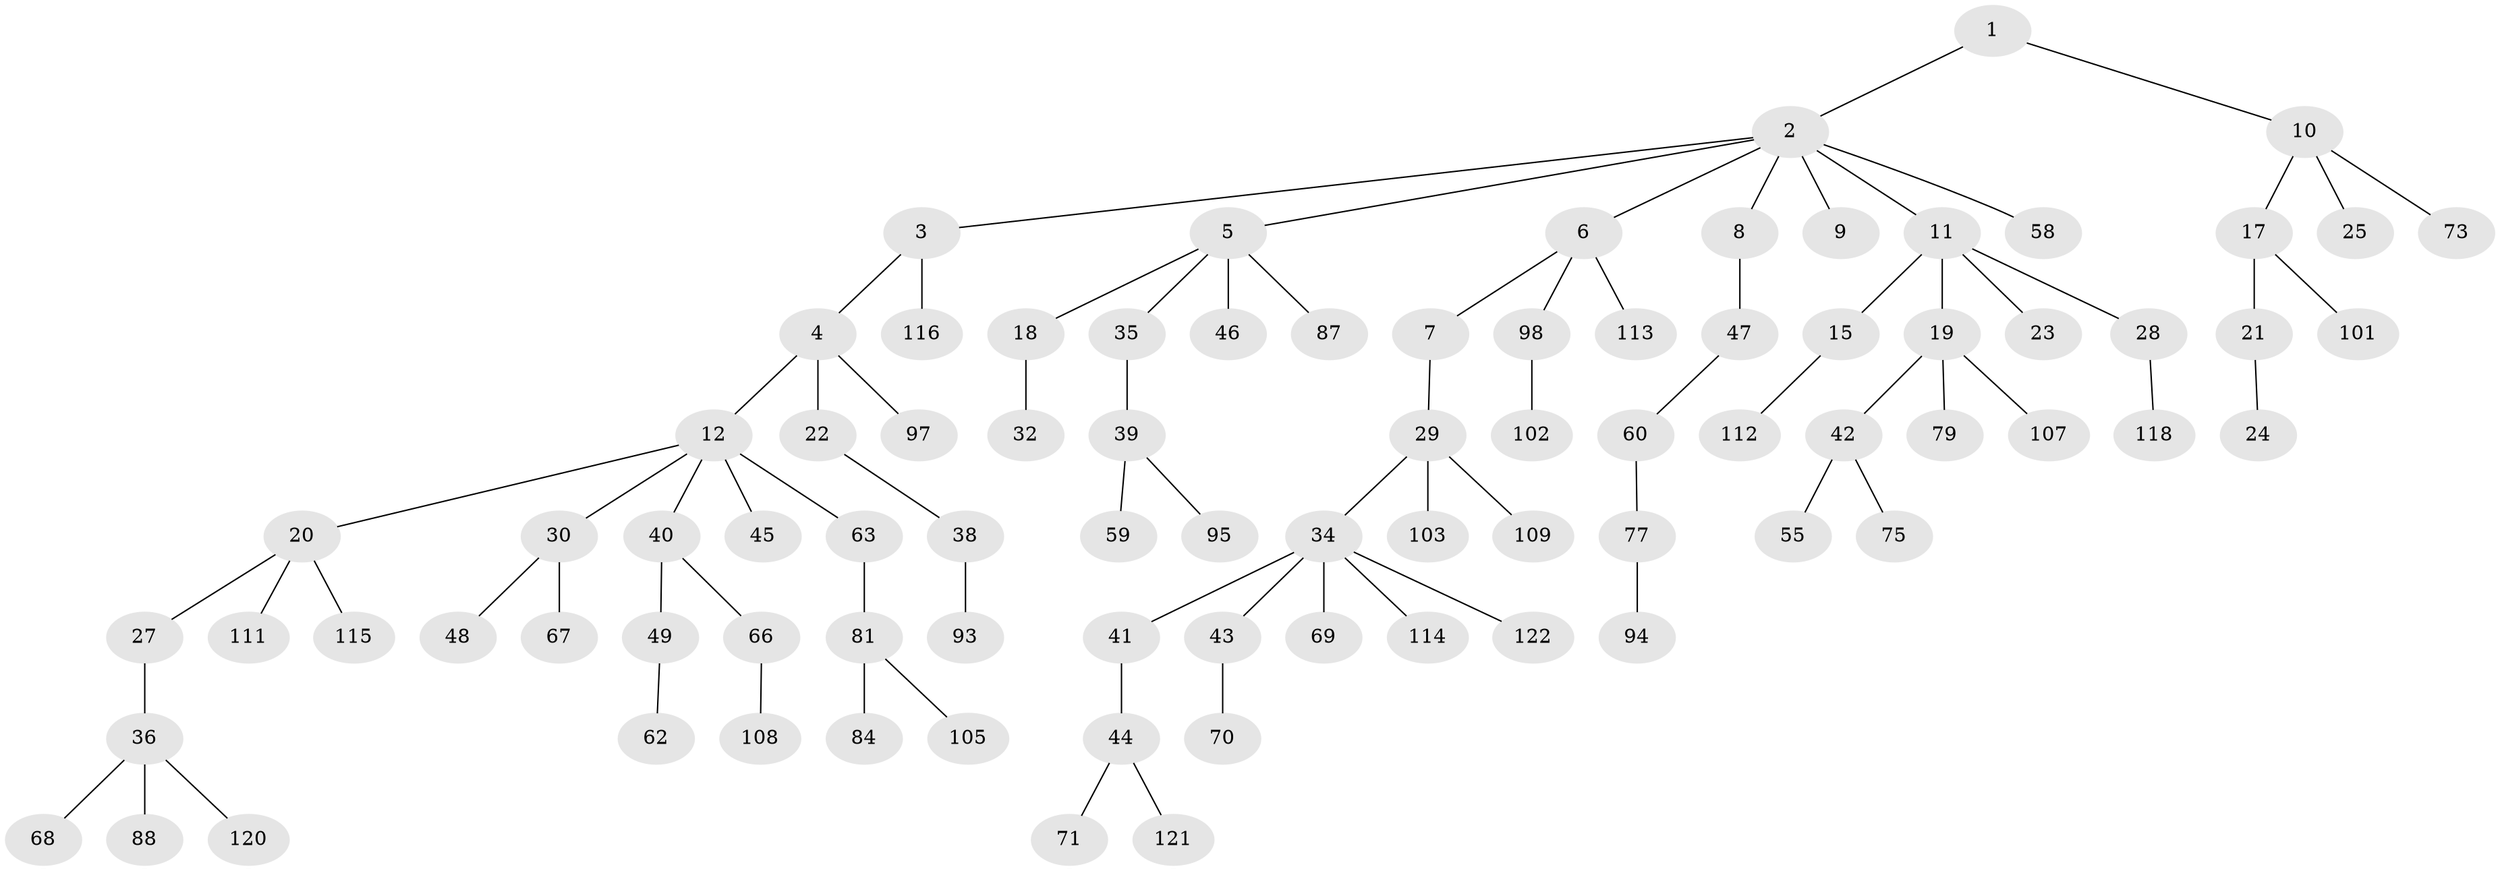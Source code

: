 // Generated by graph-tools (version 1.1) at 2025/52/02/27/25 19:52:10]
// undirected, 84 vertices, 83 edges
graph export_dot {
graph [start="1"]
  node [color=gray90,style=filled];
  1;
  2 [super="+31"];
  3 [super="+56"];
  4 [super="+33"];
  5 [super="+16"];
  6 [super="+82"];
  7;
  8;
  9;
  10 [super="+14"];
  11 [super="+104"];
  12 [super="+13"];
  15 [super="+76"];
  17 [super="+52"];
  18;
  19 [super="+37"];
  20 [super="+72"];
  21;
  22 [super="+51"];
  23 [super="+26"];
  24 [super="+99"];
  25 [super="+61"];
  27;
  28 [super="+54"];
  29 [super="+106"];
  30 [super="+89"];
  32;
  34 [super="+64"];
  35;
  36 [super="+65"];
  38 [super="+85"];
  39 [super="+53"];
  40 [super="+117"];
  41;
  42 [super="+83"];
  43 [super="+50"];
  44;
  45 [super="+100"];
  46;
  47 [super="+57"];
  48 [super="+80"];
  49;
  55;
  58;
  59 [super="+86"];
  60;
  62 [super="+78"];
  63 [super="+74"];
  66;
  67;
  68;
  69;
  70;
  71;
  73;
  75;
  77 [super="+92"];
  79 [super="+91"];
  81 [super="+90"];
  84 [super="+119"];
  87;
  88;
  93 [super="+96"];
  94;
  95;
  97;
  98 [super="+110"];
  101;
  102;
  103;
  105;
  107;
  108;
  109;
  111;
  112;
  113;
  114;
  115;
  116;
  118;
  120;
  121;
  122;
  1 -- 2;
  1 -- 10;
  2 -- 3;
  2 -- 5;
  2 -- 6;
  2 -- 8;
  2 -- 9;
  2 -- 11;
  2 -- 58;
  3 -- 4;
  3 -- 116;
  4 -- 12;
  4 -- 22;
  4 -- 97;
  5 -- 35;
  5 -- 46;
  5 -- 87;
  5 -- 18;
  6 -- 7;
  6 -- 98;
  6 -- 113;
  7 -- 29;
  8 -- 47;
  10 -- 25;
  10 -- 73;
  10 -- 17;
  11 -- 15;
  11 -- 19;
  11 -- 23;
  11 -- 28;
  12 -- 20;
  12 -- 30;
  12 -- 45;
  12 -- 63;
  12 -- 40;
  15 -- 112;
  17 -- 21;
  17 -- 101;
  18 -- 32;
  19 -- 79;
  19 -- 107;
  19 -- 42;
  20 -- 27;
  20 -- 115;
  20 -- 111;
  21 -- 24;
  22 -- 38;
  27 -- 36;
  28 -- 118;
  29 -- 34;
  29 -- 103;
  29 -- 109;
  30 -- 48;
  30 -- 67;
  34 -- 41;
  34 -- 43;
  34 -- 122;
  34 -- 69;
  34 -- 114;
  35 -- 39;
  36 -- 88;
  36 -- 120;
  36 -- 68;
  38 -- 93;
  39 -- 95;
  39 -- 59;
  40 -- 49;
  40 -- 66;
  41 -- 44;
  42 -- 55;
  42 -- 75;
  43 -- 70;
  44 -- 71;
  44 -- 121;
  47 -- 60;
  49 -- 62;
  60 -- 77;
  63 -- 81;
  66 -- 108;
  77 -- 94;
  81 -- 84;
  81 -- 105;
  98 -- 102;
}
